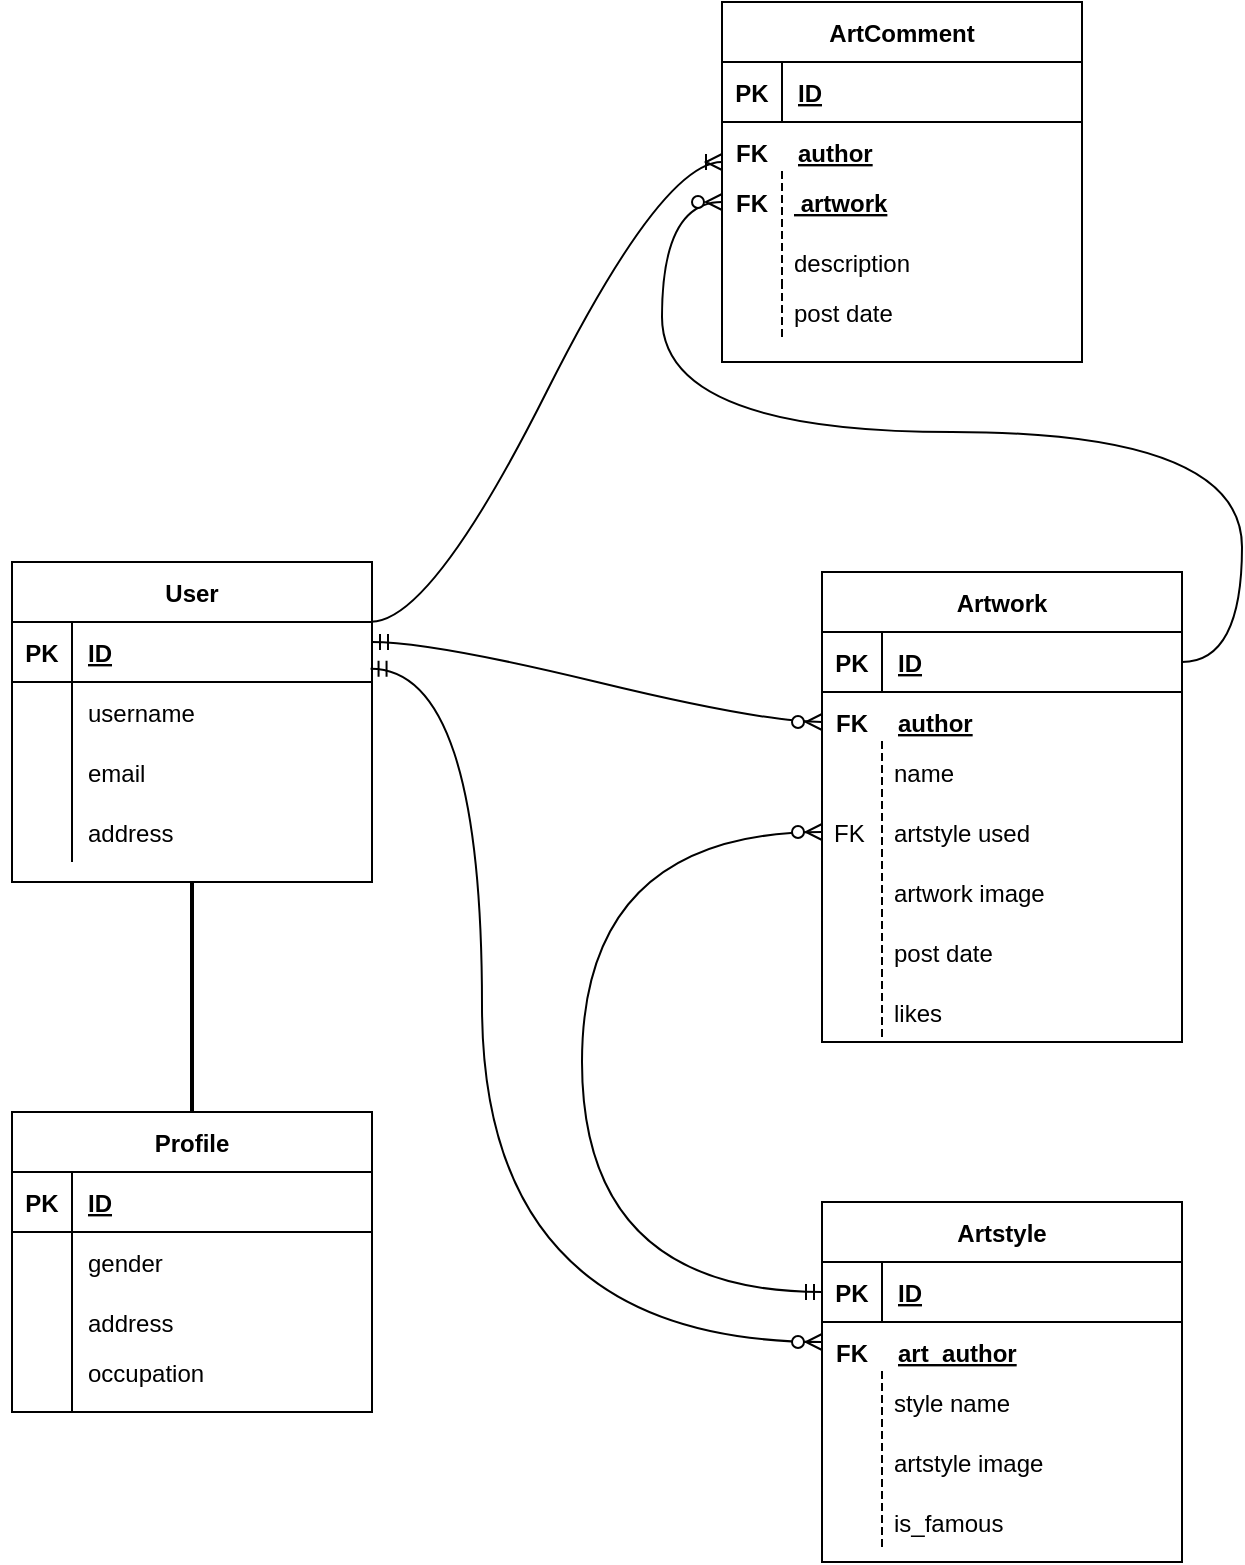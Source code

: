 <mxfile version="20.3.3" type="device"><diagram id="C5RBs43oDa-KdzZeNtuy" name="Page-1"><mxGraphModel dx="789" dy="1562" grid="1" gridSize="10" guides="1" tooltips="1" connect="1" arrows="1" fold="1" page="1" pageScale="1" pageWidth="827" pageHeight="1169" math="0" shadow="0"><root><mxCell id="WIyWlLk6GJQsqaUBKTNV-0"/><mxCell id="WIyWlLk6GJQsqaUBKTNV-1" parent="WIyWlLk6GJQsqaUBKTNV-0"/><mxCell id="L2Po9NaxNVGrTQO7PqND-7" value="" style="line;strokeWidth=2;direction=south;html=1;gradientColor=none;" vertex="1" parent="WIyWlLk6GJQsqaUBKTNV-1"><mxGeometry x="230" y="310" width="10" height="120" as="geometry"/></mxCell><mxCell id="L2Po9NaxNVGrTQO7PqND-12" value="Profile" style="shape=table;startSize=30;container=1;collapsible=1;childLayout=tableLayout;fixedRows=1;rowLines=0;fontStyle=1;align=center;resizeLast=1;gradientColor=none;" vertex="1" parent="WIyWlLk6GJQsqaUBKTNV-1"><mxGeometry x="145" y="425" width="180" height="150" as="geometry"/></mxCell><mxCell id="L2Po9NaxNVGrTQO7PqND-13" value="" style="shape=tableRow;horizontal=0;startSize=0;swimlaneHead=0;swimlaneBody=0;fillColor=none;collapsible=0;dropTarget=0;points=[[0,0.5],[1,0.5]];portConstraint=eastwest;top=0;left=0;right=0;bottom=1;" vertex="1" parent="L2Po9NaxNVGrTQO7PqND-12"><mxGeometry y="30" width="180" height="30" as="geometry"/></mxCell><mxCell id="L2Po9NaxNVGrTQO7PqND-14" value="PK" style="shape=partialRectangle;connectable=0;fillColor=none;top=0;left=0;bottom=0;right=0;fontStyle=1;overflow=hidden;" vertex="1" parent="L2Po9NaxNVGrTQO7PqND-13"><mxGeometry width="30" height="30" as="geometry"><mxRectangle width="30" height="30" as="alternateBounds"/></mxGeometry></mxCell><mxCell id="L2Po9NaxNVGrTQO7PqND-15" value="ID" style="shape=partialRectangle;connectable=0;fillColor=none;top=0;left=0;bottom=0;right=0;align=left;spacingLeft=6;fontStyle=5;overflow=hidden;" vertex="1" parent="L2Po9NaxNVGrTQO7PqND-13"><mxGeometry x="30" width="150" height="30" as="geometry"><mxRectangle width="150" height="30" as="alternateBounds"/></mxGeometry></mxCell><mxCell id="L2Po9NaxNVGrTQO7PqND-19" value="" style="shape=tableRow;horizontal=0;startSize=0;swimlaneHead=0;swimlaneBody=0;fillColor=none;collapsible=0;dropTarget=0;points=[[0,0.5],[1,0.5]];portConstraint=eastwest;top=0;left=0;right=0;bottom=0;" vertex="1" parent="L2Po9NaxNVGrTQO7PqND-12"><mxGeometry y="60" width="180" height="30" as="geometry"/></mxCell><mxCell id="L2Po9NaxNVGrTQO7PqND-20" value="" style="shape=partialRectangle;connectable=0;fillColor=none;top=0;left=0;bottom=0;right=0;editable=1;overflow=hidden;" vertex="1" parent="L2Po9NaxNVGrTQO7PqND-19"><mxGeometry width="30" height="30" as="geometry"><mxRectangle width="30" height="30" as="alternateBounds"/></mxGeometry></mxCell><mxCell id="L2Po9NaxNVGrTQO7PqND-21" value="gender" style="shape=partialRectangle;connectable=0;fillColor=none;top=0;left=0;bottom=0;right=0;align=left;spacingLeft=6;overflow=hidden;" vertex="1" parent="L2Po9NaxNVGrTQO7PqND-19"><mxGeometry x="30" width="150" height="30" as="geometry"><mxRectangle width="150" height="30" as="alternateBounds"/></mxGeometry></mxCell><mxCell id="L2Po9NaxNVGrTQO7PqND-22" value="" style="shape=tableRow;horizontal=0;startSize=0;swimlaneHead=0;swimlaneBody=0;fillColor=none;collapsible=0;dropTarget=0;points=[[0,0.5],[1,0.5]];portConstraint=eastwest;top=0;left=0;right=0;bottom=0;" vertex="1" parent="L2Po9NaxNVGrTQO7PqND-12"><mxGeometry y="90" width="180" height="30" as="geometry"/></mxCell><mxCell id="L2Po9NaxNVGrTQO7PqND-23" value="" style="shape=partialRectangle;connectable=0;fillColor=none;top=0;left=0;bottom=0;right=0;editable=1;overflow=hidden;" vertex="1" parent="L2Po9NaxNVGrTQO7PqND-22"><mxGeometry width="30" height="30" as="geometry"><mxRectangle width="30" height="30" as="alternateBounds"/></mxGeometry></mxCell><mxCell id="L2Po9NaxNVGrTQO7PqND-24" value="address" style="shape=partialRectangle;connectable=0;fillColor=none;top=0;left=0;bottom=0;right=0;align=left;spacingLeft=6;overflow=hidden;" vertex="1" parent="L2Po9NaxNVGrTQO7PqND-22"><mxGeometry x="30" width="150" height="30" as="geometry"><mxRectangle width="150" height="30" as="alternateBounds"/></mxGeometry></mxCell><mxCell id="L2Po9NaxNVGrTQO7PqND-16" value="" style="shape=tableRow;horizontal=0;startSize=0;swimlaneHead=0;swimlaneBody=0;fillColor=none;collapsible=0;dropTarget=0;points=[[0,0.5],[1,0.5]];portConstraint=eastwest;top=0;left=0;right=0;bottom=0;" vertex="1" parent="L2Po9NaxNVGrTQO7PqND-12"><mxGeometry y="120" width="180" height="30" as="geometry"/></mxCell><mxCell id="L2Po9NaxNVGrTQO7PqND-17" value="" style="shape=partialRectangle;connectable=0;fillColor=none;top=0;left=0;bottom=0;right=0;editable=1;overflow=hidden;" vertex="1" parent="L2Po9NaxNVGrTQO7PqND-16"><mxGeometry width="30" height="30" as="geometry"><mxRectangle width="30" height="30" as="alternateBounds"/></mxGeometry></mxCell><mxCell id="L2Po9NaxNVGrTQO7PqND-18" value="" style="shape=partialRectangle;connectable=0;fillColor=none;top=0;left=0;bottom=0;right=0;align=left;spacingLeft=6;overflow=hidden;" vertex="1" parent="L2Po9NaxNVGrTQO7PqND-16"><mxGeometry x="30" width="150" height="30" as="geometry"><mxRectangle width="150" height="30" as="alternateBounds"/></mxGeometry></mxCell><mxCell id="L2Po9NaxNVGrTQO7PqND-25" value="User" style="shape=table;startSize=30;container=1;collapsible=1;childLayout=tableLayout;fixedRows=1;rowLines=0;fontStyle=1;align=center;resizeLast=1;gradientColor=none;" vertex="1" parent="WIyWlLk6GJQsqaUBKTNV-1"><mxGeometry x="145" y="150" width="180" height="160" as="geometry"/></mxCell><mxCell id="L2Po9NaxNVGrTQO7PqND-26" value="" style="shape=tableRow;horizontal=0;startSize=0;swimlaneHead=0;swimlaneBody=0;fillColor=none;collapsible=0;dropTarget=0;points=[[0,0.5],[1,0.5]];portConstraint=eastwest;top=0;left=0;right=0;bottom=1;" vertex="1" parent="L2Po9NaxNVGrTQO7PqND-25"><mxGeometry y="30" width="180" height="30" as="geometry"/></mxCell><mxCell id="L2Po9NaxNVGrTQO7PqND-27" value="PK" style="shape=partialRectangle;connectable=0;fillColor=none;top=0;left=0;bottom=0;right=0;fontStyle=1;overflow=hidden;" vertex="1" parent="L2Po9NaxNVGrTQO7PqND-26"><mxGeometry width="30" height="30" as="geometry"><mxRectangle width="30" height="30" as="alternateBounds"/></mxGeometry></mxCell><mxCell id="L2Po9NaxNVGrTQO7PqND-28" value="ID" style="shape=partialRectangle;connectable=0;fillColor=none;top=0;left=0;bottom=0;right=0;align=left;spacingLeft=6;fontStyle=5;overflow=hidden;" vertex="1" parent="L2Po9NaxNVGrTQO7PqND-26"><mxGeometry x="30" width="150" height="30" as="geometry"><mxRectangle width="150" height="30" as="alternateBounds"/></mxGeometry></mxCell><mxCell id="L2Po9NaxNVGrTQO7PqND-29" value="" style="shape=tableRow;horizontal=0;startSize=0;swimlaneHead=0;swimlaneBody=0;fillColor=none;collapsible=0;dropTarget=0;points=[[0,0.5],[1,0.5]];portConstraint=eastwest;top=0;left=0;right=0;bottom=0;" vertex="1" parent="L2Po9NaxNVGrTQO7PqND-25"><mxGeometry y="60" width="180" height="30" as="geometry"/></mxCell><mxCell id="L2Po9NaxNVGrTQO7PqND-30" value="" style="shape=partialRectangle;connectable=0;fillColor=none;top=0;left=0;bottom=0;right=0;editable=1;overflow=hidden;" vertex="1" parent="L2Po9NaxNVGrTQO7PqND-29"><mxGeometry width="30" height="30" as="geometry"><mxRectangle width="30" height="30" as="alternateBounds"/></mxGeometry></mxCell><mxCell id="L2Po9NaxNVGrTQO7PqND-31" value="username" style="shape=partialRectangle;connectable=0;fillColor=none;top=0;left=0;bottom=0;right=0;align=left;spacingLeft=6;overflow=hidden;" vertex="1" parent="L2Po9NaxNVGrTQO7PqND-29"><mxGeometry x="30" width="150" height="30" as="geometry"><mxRectangle width="150" height="30" as="alternateBounds"/></mxGeometry></mxCell><mxCell id="L2Po9NaxNVGrTQO7PqND-32" value="" style="shape=tableRow;horizontal=0;startSize=0;swimlaneHead=0;swimlaneBody=0;fillColor=none;collapsible=0;dropTarget=0;points=[[0,0.5],[1,0.5]];portConstraint=eastwest;top=0;left=0;right=0;bottom=0;" vertex="1" parent="L2Po9NaxNVGrTQO7PqND-25"><mxGeometry y="90" width="180" height="30" as="geometry"/></mxCell><mxCell id="L2Po9NaxNVGrTQO7PqND-33" value="" style="shape=partialRectangle;connectable=0;fillColor=none;top=0;left=0;bottom=0;right=0;editable=1;overflow=hidden;" vertex="1" parent="L2Po9NaxNVGrTQO7PqND-32"><mxGeometry width="30" height="30" as="geometry"><mxRectangle width="30" height="30" as="alternateBounds"/></mxGeometry></mxCell><mxCell id="L2Po9NaxNVGrTQO7PqND-34" value="email" style="shape=partialRectangle;connectable=0;fillColor=none;top=0;left=0;bottom=0;right=0;align=left;spacingLeft=6;overflow=hidden;" vertex="1" parent="L2Po9NaxNVGrTQO7PqND-32"><mxGeometry x="30" width="150" height="30" as="geometry"><mxRectangle width="150" height="30" as="alternateBounds"/></mxGeometry></mxCell><mxCell id="L2Po9NaxNVGrTQO7PqND-35" value="" style="shape=tableRow;horizontal=0;startSize=0;swimlaneHead=0;swimlaneBody=0;fillColor=none;collapsible=0;dropTarget=0;points=[[0,0.5],[1,0.5]];portConstraint=eastwest;top=0;left=0;right=0;bottom=0;" vertex="1" parent="L2Po9NaxNVGrTQO7PqND-25"><mxGeometry y="120" width="180" height="30" as="geometry"/></mxCell><mxCell id="L2Po9NaxNVGrTQO7PqND-36" value="" style="shape=partialRectangle;connectable=0;fillColor=none;top=0;left=0;bottom=0;right=0;editable=1;overflow=hidden;" vertex="1" parent="L2Po9NaxNVGrTQO7PqND-35"><mxGeometry width="30" height="30" as="geometry"><mxRectangle width="30" height="30" as="alternateBounds"/></mxGeometry></mxCell><mxCell id="L2Po9NaxNVGrTQO7PqND-37" value="address" style="shape=partialRectangle;connectable=0;fillColor=none;top=0;left=0;bottom=0;right=0;align=left;spacingLeft=6;overflow=hidden;" vertex="1" parent="L2Po9NaxNVGrTQO7PqND-35"><mxGeometry x="30" width="150" height="30" as="geometry"><mxRectangle width="150" height="30" as="alternateBounds"/></mxGeometry></mxCell><mxCell id="L2Po9NaxNVGrTQO7PqND-38" value="" style="shape=tableRow;horizontal=0;startSize=0;swimlaneHead=0;swimlaneBody=0;fillColor=none;collapsible=0;dropTarget=0;points=[[0,0.5],[1,0.5]];portConstraint=eastwest;top=0;left=0;right=0;bottom=0;" vertex="1" parent="WIyWlLk6GJQsqaUBKTNV-1"><mxGeometry x="140" y="540" width="190" height="30" as="geometry"/></mxCell><mxCell id="L2Po9NaxNVGrTQO7PqND-39" value="" style="shape=partialRectangle;connectable=0;fillColor=none;top=0;left=0;bottom=0;right=0;editable=1;overflow=hidden;" vertex="1" parent="L2Po9NaxNVGrTQO7PqND-38"><mxGeometry width="30" height="30" as="geometry"><mxRectangle width="30" height="30" as="alternateBounds"/></mxGeometry></mxCell><mxCell id="L2Po9NaxNVGrTQO7PqND-41" value="occupation" style="shape=partialRectangle;connectable=0;fillColor=none;top=0;left=0;bottom=0;right=0;align=left;spacingLeft=6;overflow=hidden;" vertex="1" parent="WIyWlLk6GJQsqaUBKTNV-1"><mxGeometry x="175" y="540" width="150" height="30" as="geometry"><mxRectangle width="150" height="30" as="alternateBounds"/></mxGeometry></mxCell><mxCell id="L2Po9NaxNVGrTQO7PqND-43" value="Artwork" style="shape=table;startSize=30;container=1;collapsible=1;childLayout=tableLayout;fixedRows=1;rowLines=0;fontStyle=1;align=center;resizeLast=1;gradientColor=none;" vertex="1" parent="WIyWlLk6GJQsqaUBKTNV-1"><mxGeometry x="550" y="155" width="180" height="235" as="geometry"/></mxCell><mxCell id="L2Po9NaxNVGrTQO7PqND-44" value="" style="shape=tableRow;horizontal=0;startSize=0;swimlaneHead=0;swimlaneBody=0;fillColor=none;collapsible=0;dropTarget=0;points=[[0,0.5],[1,0.5]];portConstraint=eastwest;top=0;left=0;right=0;bottom=1;" vertex="1" parent="L2Po9NaxNVGrTQO7PqND-43"><mxGeometry y="30" width="180" height="30" as="geometry"/></mxCell><mxCell id="L2Po9NaxNVGrTQO7PqND-45" value="PK" style="shape=partialRectangle;connectable=0;fillColor=none;top=0;left=0;bottom=0;right=0;fontStyle=1;overflow=hidden;" vertex="1" parent="L2Po9NaxNVGrTQO7PqND-44"><mxGeometry width="30" height="30" as="geometry"><mxRectangle width="30" height="30" as="alternateBounds"/></mxGeometry></mxCell><mxCell id="L2Po9NaxNVGrTQO7PqND-46" value="ID" style="shape=partialRectangle;connectable=0;fillColor=none;top=0;left=0;bottom=0;right=0;align=left;spacingLeft=6;fontStyle=5;overflow=hidden;" vertex="1" parent="L2Po9NaxNVGrTQO7PqND-44"><mxGeometry x="30" width="150" height="30" as="geometry"><mxRectangle width="150" height="30" as="alternateBounds"/></mxGeometry></mxCell><mxCell id="L2Po9NaxNVGrTQO7PqND-56" value="FK" style="shape=partialRectangle;connectable=0;fillColor=none;top=0;left=0;bottom=0;right=0;fontStyle=1;overflow=hidden;" vertex="1" parent="WIyWlLk6GJQsqaUBKTNV-1"><mxGeometry x="550" y="215" width="30" height="30" as="geometry"><mxRectangle width="30" height="30" as="alternateBounds"/></mxGeometry></mxCell><mxCell id="L2Po9NaxNVGrTQO7PqND-57" value="author" style="shape=partialRectangle;connectable=0;fillColor=none;top=0;left=0;bottom=0;right=0;align=left;spacingLeft=6;fontStyle=5;overflow=hidden;" vertex="1" parent="WIyWlLk6GJQsqaUBKTNV-1"><mxGeometry x="580" y="215" width="150" height="30" as="geometry"><mxRectangle width="150" height="30" as="alternateBounds"/></mxGeometry></mxCell><mxCell id="L2Po9NaxNVGrTQO7PqND-58" value="name" style="shape=partialRectangle;fillColor=none;align=left;verticalAlign=middle;strokeColor=none;spacingLeft=34;rotatable=0;points=[[0,0.5],[1,0.5]];portConstraint=eastwest;dropTarget=0;" vertex="1" parent="WIyWlLk6GJQsqaUBKTNV-1"><mxGeometry x="550" y="240" width="180" height="30" as="geometry"/></mxCell><mxCell id="L2Po9NaxNVGrTQO7PqND-59" value="" style="shape=partialRectangle;top=0;left=0;bottom=0;fillColor=none;stokeWidth=1;dashed=1;align=left;verticalAlign=middle;spacingLeft=4;spacingRight=4;overflow=hidden;rotatable=0;points=[];portConstraint=eastwest;part=1;" vertex="1" connectable="0" parent="L2Po9NaxNVGrTQO7PqND-58"><mxGeometry width="30" height="30" as="geometry"/></mxCell><mxCell id="L2Po9NaxNVGrTQO7PqND-60" value="artstyle used" style="shape=partialRectangle;fillColor=none;align=left;verticalAlign=middle;strokeColor=none;spacingLeft=34;rotatable=0;points=[[0,0.5],[1,0.5]];portConstraint=eastwest;dropTarget=0;" vertex="1" parent="WIyWlLk6GJQsqaUBKTNV-1"><mxGeometry x="550" y="270" width="180" height="30" as="geometry"/></mxCell><mxCell id="L2Po9NaxNVGrTQO7PqND-61" value="FK" style="shape=partialRectangle;top=0;left=0;bottom=0;fillColor=none;stokeWidth=1;dashed=1;align=left;verticalAlign=middle;spacingLeft=4;spacingRight=4;overflow=hidden;rotatable=0;points=[];portConstraint=eastwest;part=1;" vertex="1" connectable="0" parent="L2Po9NaxNVGrTQO7PqND-60"><mxGeometry width="30" height="30" as="geometry"/></mxCell><mxCell id="L2Po9NaxNVGrTQO7PqND-62" value="artwork image" style="shape=partialRectangle;fillColor=none;align=left;verticalAlign=middle;strokeColor=none;spacingLeft=34;rotatable=0;points=[[0,0.5],[1,0.5]];portConstraint=eastwest;dropTarget=0;" vertex="1" parent="WIyWlLk6GJQsqaUBKTNV-1"><mxGeometry x="550" y="300" width="180" height="30" as="geometry"/></mxCell><mxCell id="L2Po9NaxNVGrTQO7PqND-63" value="" style="shape=partialRectangle;top=0;left=0;bottom=0;fillColor=none;stokeWidth=1;dashed=1;align=left;verticalAlign=middle;spacingLeft=4;spacingRight=4;overflow=hidden;rotatable=0;points=[];portConstraint=eastwest;part=1;" vertex="1" connectable="0" parent="L2Po9NaxNVGrTQO7PqND-62"><mxGeometry width="30" height="30" as="geometry"/></mxCell><mxCell id="L2Po9NaxNVGrTQO7PqND-66" value="post date" style="shape=partialRectangle;fillColor=none;align=left;verticalAlign=middle;strokeColor=none;spacingLeft=34;rotatable=0;points=[[0,0.5],[1,0.5]];portConstraint=eastwest;dropTarget=0;" vertex="1" parent="WIyWlLk6GJQsqaUBKTNV-1"><mxGeometry x="550" y="330" width="180" height="30" as="geometry"/></mxCell><mxCell id="L2Po9NaxNVGrTQO7PqND-67" value="" style="shape=partialRectangle;top=0;left=0;bottom=0;fillColor=none;stokeWidth=1;dashed=1;align=left;verticalAlign=middle;spacingLeft=4;spacingRight=4;overflow=hidden;rotatable=0;points=[];portConstraint=eastwest;part=1;" vertex="1" connectable="0" parent="L2Po9NaxNVGrTQO7PqND-66"><mxGeometry width="30" height="30" as="geometry"/></mxCell><mxCell id="L2Po9NaxNVGrTQO7PqND-68" value="likes" style="shape=partialRectangle;fillColor=none;align=left;verticalAlign=middle;strokeColor=none;spacingLeft=34;rotatable=0;points=[[0,0.5],[1,0.5]];portConstraint=eastwest;dropTarget=0;" vertex="1" parent="WIyWlLk6GJQsqaUBKTNV-1"><mxGeometry x="550" y="360" width="180" height="30" as="geometry"/></mxCell><mxCell id="L2Po9NaxNVGrTQO7PqND-69" value="" style="shape=partialRectangle;top=0;left=0;bottom=0;fillColor=none;stokeWidth=1;dashed=1;align=left;verticalAlign=middle;spacingLeft=4;spacingRight=4;overflow=hidden;rotatable=0;points=[];portConstraint=eastwest;part=1;" vertex="1" connectable="0" parent="L2Po9NaxNVGrTQO7PqND-68"><mxGeometry width="30" height="30" as="geometry"/></mxCell><mxCell id="L2Po9NaxNVGrTQO7PqND-74" value="" style="edgeStyle=entityRelationEdgeStyle;fontSize=12;html=1;endArrow=ERzeroToMany;startArrow=ERmandOne;shadow=0;labelBorderColor=none;sketch=0;strokeColor=default;curved=1;jumpStyle=sharp;exitX=1;exitY=0.25;exitDx=0;exitDy=0;" edge="1" parent="WIyWlLk6GJQsqaUBKTNV-1" source="L2Po9NaxNVGrTQO7PqND-25"><mxGeometry width="100" height="100" relative="1" as="geometry"><mxPoint x="520" y="360" as="sourcePoint"/><mxPoint x="550" y="230" as="targetPoint"/></mxGeometry></mxCell><mxCell id="L2Po9NaxNVGrTQO7PqND-75" value="Artstyle" style="shape=table;startSize=30;container=1;collapsible=1;childLayout=tableLayout;fixedRows=1;rowLines=0;fontStyle=1;align=center;resizeLast=1;gradientColor=none;" vertex="1" parent="WIyWlLk6GJQsqaUBKTNV-1"><mxGeometry x="550" y="470" width="180" height="180" as="geometry"/></mxCell><mxCell id="L2Po9NaxNVGrTQO7PqND-76" value="" style="shape=tableRow;horizontal=0;startSize=0;swimlaneHead=0;swimlaneBody=0;fillColor=none;collapsible=0;dropTarget=0;points=[[0,0.5],[1,0.5]];portConstraint=eastwest;top=0;left=0;right=0;bottom=1;" vertex="1" parent="L2Po9NaxNVGrTQO7PqND-75"><mxGeometry y="30" width="180" height="30" as="geometry"/></mxCell><mxCell id="L2Po9NaxNVGrTQO7PqND-77" value="PK" style="shape=partialRectangle;connectable=0;fillColor=none;top=0;left=0;bottom=0;right=0;fontStyle=1;overflow=hidden;" vertex="1" parent="L2Po9NaxNVGrTQO7PqND-76"><mxGeometry width="30" height="30" as="geometry"><mxRectangle width="30" height="30" as="alternateBounds"/></mxGeometry></mxCell><mxCell id="L2Po9NaxNVGrTQO7PqND-78" value="ID" style="shape=partialRectangle;connectable=0;fillColor=none;top=0;left=0;bottom=0;right=0;align=left;spacingLeft=6;fontStyle=5;overflow=hidden;" vertex="1" parent="L2Po9NaxNVGrTQO7PqND-76"><mxGeometry x="30" width="150" height="30" as="geometry"><mxRectangle width="150" height="30" as="alternateBounds"/></mxGeometry></mxCell><mxCell id="L2Po9NaxNVGrTQO7PqND-79" value="FK" style="shape=partialRectangle;connectable=0;fillColor=none;top=0;left=0;bottom=0;right=0;fontStyle=1;overflow=hidden;" vertex="1" parent="WIyWlLk6GJQsqaUBKTNV-1"><mxGeometry x="550" y="530" width="30" height="30" as="geometry"><mxRectangle width="30" height="30" as="alternateBounds"/></mxGeometry></mxCell><mxCell id="L2Po9NaxNVGrTQO7PqND-80" value="art_author" style="shape=partialRectangle;connectable=0;fillColor=none;top=0;left=0;bottom=0;right=0;align=left;spacingLeft=6;fontStyle=5;overflow=hidden;" vertex="1" parent="WIyWlLk6GJQsqaUBKTNV-1"><mxGeometry x="580" y="530" width="150" height="30" as="geometry"><mxRectangle width="150" height="30" as="alternateBounds"/></mxGeometry></mxCell><mxCell id="L2Po9NaxNVGrTQO7PqND-81" value="style name" style="shape=partialRectangle;fillColor=none;align=left;verticalAlign=middle;strokeColor=none;spacingLeft=34;rotatable=0;points=[[0,0.5],[1,0.5]];portConstraint=eastwest;dropTarget=0;" vertex="1" parent="WIyWlLk6GJQsqaUBKTNV-1"><mxGeometry x="550" y="555" width="180" height="30" as="geometry"/></mxCell><mxCell id="L2Po9NaxNVGrTQO7PqND-82" value="" style="shape=partialRectangle;top=0;left=0;bottom=0;fillColor=none;stokeWidth=1;dashed=1;align=left;verticalAlign=middle;spacingLeft=4;spacingRight=4;overflow=hidden;rotatable=0;points=[];portConstraint=eastwest;part=1;" vertex="1" connectable="0" parent="L2Po9NaxNVGrTQO7PqND-81"><mxGeometry width="30" height="30" as="geometry"/></mxCell><mxCell id="L2Po9NaxNVGrTQO7PqND-83" value="artstyle image" style="shape=partialRectangle;fillColor=none;align=left;verticalAlign=middle;strokeColor=none;spacingLeft=34;rotatable=0;points=[[0,0.5],[1,0.5]];portConstraint=eastwest;dropTarget=0;" vertex="1" parent="WIyWlLk6GJQsqaUBKTNV-1"><mxGeometry x="550" y="585" width="180" height="30" as="geometry"/></mxCell><mxCell id="L2Po9NaxNVGrTQO7PqND-84" value="" style="shape=partialRectangle;top=0;left=0;bottom=0;fillColor=none;stokeWidth=1;dashed=1;align=left;verticalAlign=middle;spacingLeft=4;spacingRight=4;overflow=hidden;rotatable=0;points=[];portConstraint=eastwest;part=1;" vertex="1" connectable="0" parent="L2Po9NaxNVGrTQO7PqND-83"><mxGeometry width="30" height="30" as="geometry"/></mxCell><mxCell id="L2Po9NaxNVGrTQO7PqND-93" value="is_famous" style="shape=partialRectangle;fillColor=none;align=left;verticalAlign=middle;strokeColor=none;spacingLeft=34;rotatable=0;points=[[0,0.5],[1,0.5]];portConstraint=eastwest;dropTarget=0;" vertex="1" parent="WIyWlLk6GJQsqaUBKTNV-1"><mxGeometry x="550" y="615" width="180" height="30" as="geometry"/></mxCell><mxCell id="L2Po9NaxNVGrTQO7PqND-94" value="" style="shape=partialRectangle;top=0;left=0;bottom=0;fillColor=none;stokeWidth=1;dashed=1;align=left;verticalAlign=middle;spacingLeft=4;spacingRight=4;overflow=hidden;rotatable=0;points=[];portConstraint=eastwest;part=1;" vertex="1" connectable="0" parent="L2Po9NaxNVGrTQO7PqND-93"><mxGeometry width="30" height="30" as="geometry"/></mxCell><mxCell id="L2Po9NaxNVGrTQO7PqND-95" value="" style="edgeStyle=orthogonalEdgeStyle;fontSize=12;html=1;endArrow=ERzeroToMany;startArrow=ERmandOne;shadow=0;labelBorderColor=none;sketch=0;strokeColor=default;jumpStyle=sharp;exitX=0;exitY=0.5;exitDx=0;exitDy=0;elbow=vertical;curved=1;entryX=0;entryY=0.5;entryDx=0;entryDy=0;" edge="1" parent="WIyWlLk6GJQsqaUBKTNV-1" source="L2Po9NaxNVGrTQO7PqND-76" target="L2Po9NaxNVGrTQO7PqND-60"><mxGeometry width="100" height="100" relative="1" as="geometry"><mxPoint x="600" y="450" as="sourcePoint"/><mxPoint x="470" y="270" as="targetPoint"/><Array as="points"><mxPoint x="430" y="515"/><mxPoint x="430" y="285"/></Array></mxGeometry></mxCell><mxCell id="L2Po9NaxNVGrTQO7PqND-101" value="" style="edgeStyle=orthogonalEdgeStyle;fontSize=12;html=1;endArrow=ERzeroToMany;startArrow=ERmandOne;shadow=0;labelBorderColor=none;sketch=0;strokeColor=default;elbow=vertical;jumpStyle=sharp;exitX=0.996;exitY=0.778;exitDx=0;exitDy=0;exitPerimeter=0;curved=1;" edge="1" parent="WIyWlLk6GJQsqaUBKTNV-1" source="L2Po9NaxNVGrTQO7PqND-26"><mxGeometry width="100" height="100" relative="1" as="geometry"><mxPoint x="330" y="330" as="sourcePoint"/><mxPoint x="550" y="540" as="targetPoint"/><Array as="points"><mxPoint x="380" y="203"/><mxPoint x="380" y="540"/></Array></mxGeometry></mxCell><mxCell id="L2Po9NaxNVGrTQO7PqND-102" value="ArtComment" style="shape=table;startSize=30;container=1;collapsible=1;childLayout=tableLayout;fixedRows=1;rowLines=0;fontStyle=1;align=center;resizeLast=1;gradientColor=none;" vertex="1" parent="WIyWlLk6GJQsqaUBKTNV-1"><mxGeometry x="500" y="-130" width="180" height="180" as="geometry"/></mxCell><mxCell id="L2Po9NaxNVGrTQO7PqND-103" value="" style="shape=tableRow;horizontal=0;startSize=0;swimlaneHead=0;swimlaneBody=0;fillColor=none;collapsible=0;dropTarget=0;points=[[0,0.5],[1,0.5]];portConstraint=eastwest;top=0;left=0;right=0;bottom=1;" vertex="1" parent="L2Po9NaxNVGrTQO7PqND-102"><mxGeometry y="30" width="180" height="30" as="geometry"/></mxCell><mxCell id="L2Po9NaxNVGrTQO7PqND-104" value="PK" style="shape=partialRectangle;connectable=0;fillColor=none;top=0;left=0;bottom=0;right=0;fontStyle=1;overflow=hidden;" vertex="1" parent="L2Po9NaxNVGrTQO7PqND-103"><mxGeometry width="30" height="30" as="geometry"><mxRectangle width="30" height="30" as="alternateBounds"/></mxGeometry></mxCell><mxCell id="L2Po9NaxNVGrTQO7PqND-105" value="ID" style="shape=partialRectangle;connectable=0;fillColor=none;top=0;left=0;bottom=0;right=0;align=left;spacingLeft=6;fontStyle=5;overflow=hidden;" vertex="1" parent="L2Po9NaxNVGrTQO7PqND-103"><mxGeometry x="30" width="150" height="30" as="geometry"><mxRectangle width="150" height="30" as="alternateBounds"/></mxGeometry></mxCell><mxCell id="L2Po9NaxNVGrTQO7PqND-106" value="FK" style="shape=partialRectangle;connectable=0;fillColor=none;top=0;left=0;bottom=0;right=0;fontStyle=1;overflow=hidden;" vertex="1" parent="WIyWlLk6GJQsqaUBKTNV-1"><mxGeometry x="500" y="-70" width="30" height="30" as="geometry"><mxRectangle width="30" height="30" as="alternateBounds"/></mxGeometry></mxCell><mxCell id="L2Po9NaxNVGrTQO7PqND-107" value="author" style="shape=partialRectangle;connectable=0;fillColor=none;top=0;left=0;bottom=0;right=0;align=left;spacingLeft=6;fontStyle=5;overflow=hidden;" vertex="1" parent="WIyWlLk6GJQsqaUBKTNV-1"><mxGeometry x="530" y="-70" width="150" height="30" as="geometry"><mxRectangle width="150" height="30" as="alternateBounds"/></mxGeometry></mxCell><mxCell id="L2Po9NaxNVGrTQO7PqND-108" value="description" style="shape=partialRectangle;fillColor=none;align=left;verticalAlign=middle;strokeColor=none;spacingLeft=34;rotatable=0;points=[[0,0.5],[1,0.5]];portConstraint=eastwest;dropTarget=0;" vertex="1" parent="WIyWlLk6GJQsqaUBKTNV-1"><mxGeometry x="500" y="-15" width="180" height="30" as="geometry"/></mxCell><mxCell id="L2Po9NaxNVGrTQO7PqND-109" value="" style="shape=partialRectangle;top=0;left=0;bottom=0;fillColor=none;stokeWidth=1;dashed=1;align=left;verticalAlign=middle;spacingLeft=4;spacingRight=4;overflow=hidden;rotatable=0;points=[];portConstraint=eastwest;part=1;" vertex="1" connectable="0" parent="L2Po9NaxNVGrTQO7PqND-108"><mxGeometry width="30" height="30" as="geometry"/></mxCell><mxCell id="L2Po9NaxNVGrTQO7PqND-114" value=" artwork" style="shape=partialRectangle;fillColor=none;align=left;verticalAlign=middle;strokeColor=none;spacingLeft=34;rotatable=0;points=[[0,0.5],[1,0.5]];portConstraint=eastwest;dropTarget=0;fontStyle=5" vertex="1" parent="WIyWlLk6GJQsqaUBKTNV-1"><mxGeometry x="500" y="-45" width="180" height="30" as="geometry"/></mxCell><mxCell id="L2Po9NaxNVGrTQO7PqND-115" value="" style="shape=partialRectangle;top=0;left=0;bottom=0;fillColor=none;stokeWidth=1;dashed=1;align=left;verticalAlign=middle;spacingLeft=4;spacingRight=4;overflow=hidden;rotatable=0;points=[];portConstraint=eastwest;part=1;" vertex="1" connectable="0" parent="L2Po9NaxNVGrTQO7PqND-114"><mxGeometry width="30" height="30" as="geometry"/></mxCell><mxCell id="L2Po9NaxNVGrTQO7PqND-116" value="FK" style="shape=partialRectangle;connectable=0;fillColor=none;top=0;left=0;bottom=0;right=0;fontStyle=1;overflow=hidden;" vertex="1" parent="WIyWlLk6GJQsqaUBKTNV-1"><mxGeometry x="500" y="-45" width="30" height="30" as="geometry"><mxRectangle width="30" height="30" as="alternateBounds"/></mxGeometry></mxCell><mxCell id="L2Po9NaxNVGrTQO7PqND-119" value="post date" style="shape=partialRectangle;fillColor=none;align=left;verticalAlign=middle;strokeColor=none;spacingLeft=34;rotatable=0;points=[[0,0.5],[1,0.5]];portConstraint=eastwest;dropTarget=0;" vertex="1" parent="WIyWlLk6GJQsqaUBKTNV-1"><mxGeometry x="500" y="10" width="180" height="30" as="geometry"/></mxCell><mxCell id="L2Po9NaxNVGrTQO7PqND-120" value="" style="shape=partialRectangle;top=0;left=0;bottom=0;fillColor=none;stokeWidth=1;dashed=1;align=left;verticalAlign=middle;spacingLeft=4;spacingRight=4;overflow=hidden;rotatable=0;points=[];portConstraint=eastwest;part=1;" vertex="1" connectable="0" parent="L2Po9NaxNVGrTQO7PqND-119"><mxGeometry width="30" height="30" as="geometry"/></mxCell><mxCell id="L2Po9NaxNVGrTQO7PqND-122" value="" style="edgeStyle=entityRelationEdgeStyle;fontSize=12;html=1;endArrow=ERoneToMany;shadow=0;labelBorderColor=none;sketch=0;strokeColor=default;curved=1;jumpStyle=sharp;exitX=0.998;exitY=-0.006;exitDx=0;exitDy=0;exitPerimeter=0;" edge="1" parent="WIyWlLk6GJQsqaUBKTNV-1" source="L2Po9NaxNVGrTQO7PqND-26"><mxGeometry width="100" height="100" relative="1" as="geometry"><mxPoint x="400" y="70" as="sourcePoint"/><mxPoint x="500" y="-50" as="targetPoint"/></mxGeometry></mxCell><mxCell id="L2Po9NaxNVGrTQO7PqND-123" value="" style="edgeStyle=entityRelationEdgeStyle;fontSize=12;html=1;endArrow=ERzeroToMany;endFill=1;shadow=0;labelBorderColor=none;sketch=0;strokeColor=default;curved=1;jumpStyle=sharp;exitX=1;exitY=0.5;exitDx=0;exitDy=0;" edge="1" parent="WIyWlLk6GJQsqaUBKTNV-1" source="L2Po9NaxNVGrTQO7PqND-44"><mxGeometry width="100" height="100" relative="1" as="geometry"><mxPoint x="400" y="210" as="sourcePoint"/><mxPoint x="500" y="-30" as="targetPoint"/></mxGeometry></mxCell></root></mxGraphModel></diagram></mxfile>